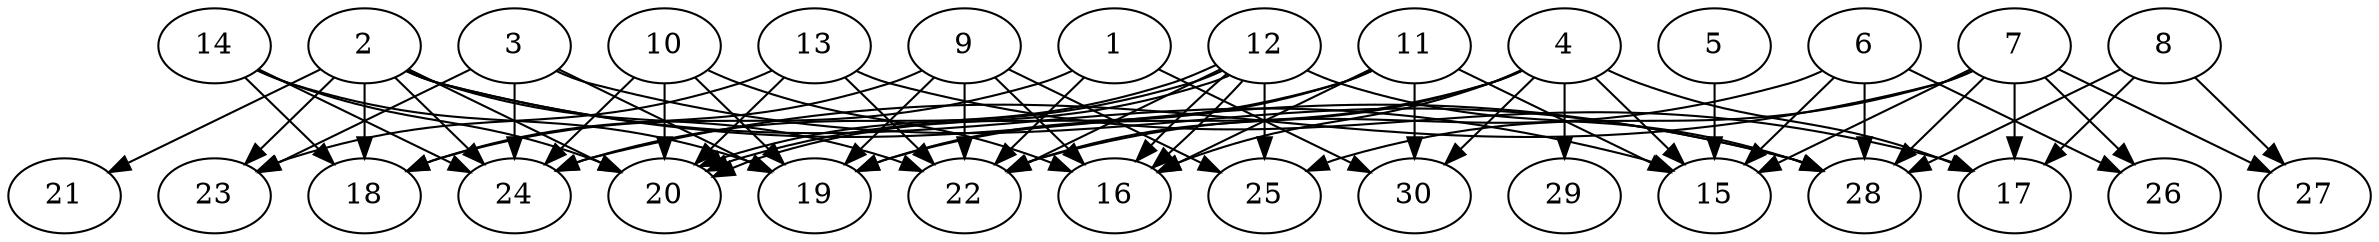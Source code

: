 // DAG automatically generated by daggen at Thu Oct  3 14:04:18 2019
// ./daggen --dot -n 30 --ccr 0.5 --fat 0.9 --regular 0.7 --density 0.5 --mindata 5242880 --maxdata 52428800 
digraph G {
  1 [size="52084736", alpha="0.04", expect_size="26042368"] 
  1 -> 18 [size ="26042368"]
  1 -> 22 [size ="26042368"]
  1 -> 30 [size ="26042368"]
  2 [size="22730752", alpha="0.01", expect_size="11365376"] 
  2 -> 15 [size ="11365376"]
  2 -> 18 [size ="11365376"]
  2 -> 20 [size ="11365376"]
  2 -> 21 [size ="11365376"]
  2 -> 22 [size ="11365376"]
  2 -> 23 [size ="11365376"]
  2 -> 24 [size ="11365376"]
  2 -> 28 [size ="11365376"]
  3 [size="50415616", alpha="0.02", expect_size="25207808"] 
  3 -> 19 [size ="25207808"]
  3 -> 23 [size ="25207808"]
  3 -> 24 [size ="25207808"]
  3 -> 28 [size ="25207808"]
  4 [size="46780416", alpha="0.18", expect_size="23390208"] 
  4 -> 15 [size ="23390208"]
  4 -> 16 [size ="23390208"]
  4 -> 17 [size ="23390208"]
  4 -> 19 [size ="23390208"]
  4 -> 22 [size ="23390208"]
  4 -> 29 [size ="23390208"]
  4 -> 30 [size ="23390208"]
  5 [size="72691712", alpha="0.04", expect_size="36345856"] 
  5 -> 15 [size ="36345856"]
  6 [size="12015616", alpha="0.01", expect_size="6007808"] 
  6 -> 15 [size ="6007808"]
  6 -> 22 [size ="6007808"]
  6 -> 26 [size ="6007808"]
  6 -> 28 [size ="6007808"]
  7 [size="33925120", alpha="0.20", expect_size="16962560"] 
  7 -> 15 [size ="16962560"]
  7 -> 17 [size ="16962560"]
  7 -> 24 [size ="16962560"]
  7 -> 25 [size ="16962560"]
  7 -> 26 [size ="16962560"]
  7 -> 27 [size ="16962560"]
  7 -> 28 [size ="16962560"]
  8 [size="54820864", alpha="0.01", expect_size="27410432"] 
  8 -> 17 [size ="27410432"]
  8 -> 27 [size ="27410432"]
  8 -> 28 [size ="27410432"]
  9 [size="94334976", alpha="0.10", expect_size="47167488"] 
  9 -> 16 [size ="47167488"]
  9 -> 18 [size ="47167488"]
  9 -> 19 [size ="47167488"]
  9 -> 22 [size ="47167488"]
  9 -> 25 [size ="47167488"]
  10 [size="75788288", alpha="0.10", expect_size="37894144"] 
  10 -> 16 [size ="37894144"]
  10 -> 19 [size ="37894144"]
  10 -> 20 [size ="37894144"]
  10 -> 24 [size ="37894144"]
  11 [size="102344704", alpha="0.17", expect_size="51172352"] 
  11 -> 15 [size ="51172352"]
  11 -> 16 [size ="51172352"]
  11 -> 19 [size ="51172352"]
  11 -> 20 [size ="51172352"]
  11 -> 30 [size ="51172352"]
  12 [size="24772608", alpha="0.02", expect_size="12386304"] 
  12 -> 16 [size ="12386304"]
  12 -> 16 [size ="12386304"]
  12 -> 20 [size ="12386304"]
  12 -> 20 [size ="12386304"]
  12 -> 22 [size ="12386304"]
  12 -> 24 [size ="12386304"]
  12 -> 25 [size ="12386304"]
  12 -> 28 [size ="12386304"]
  13 [size="30582784", alpha="0.09", expect_size="15291392"] 
  13 -> 17 [size ="15291392"]
  13 -> 20 [size ="15291392"]
  13 -> 22 [size ="15291392"]
  13 -> 23 [size ="15291392"]
  14 [size="41240576", alpha="0.10", expect_size="20620288"] 
  14 -> 18 [size ="20620288"]
  14 -> 19 [size ="20620288"]
  14 -> 20 [size ="20620288"]
  14 -> 24 [size ="20620288"]
  15 [size="32630784", alpha="0.06", expect_size="16315392"] 
  16 [size="51296256", alpha="0.13", expect_size="25648128"] 
  17 [size="55361536", alpha="0.14", expect_size="27680768"] 
  18 [size="53346304", alpha="0.05", expect_size="26673152"] 
  19 [size="57300992", alpha="0.06", expect_size="28650496"] 
  20 [size="11819008", alpha="0.10", expect_size="5909504"] 
  21 [size="60993536", alpha="0.03", expect_size="30496768"] 
  22 [size="47421440", alpha="0.18", expect_size="23710720"] 
  23 [size="58427392", alpha="0.02", expect_size="29213696"] 
  24 [size="99756032", alpha="0.13", expect_size="49878016"] 
  25 [size="52041728", alpha="0.18", expect_size="26020864"] 
  26 [size="78983168", alpha="0.03", expect_size="39491584"] 
  27 [size="48058368", alpha="0.13", expect_size="24029184"] 
  28 [size="18483200", alpha="0.12", expect_size="9241600"] 
  29 [size="43165696", alpha="0.09", expect_size="21582848"] 
  30 [size="71000064", alpha="0.00", expect_size="35500032"] 
}
